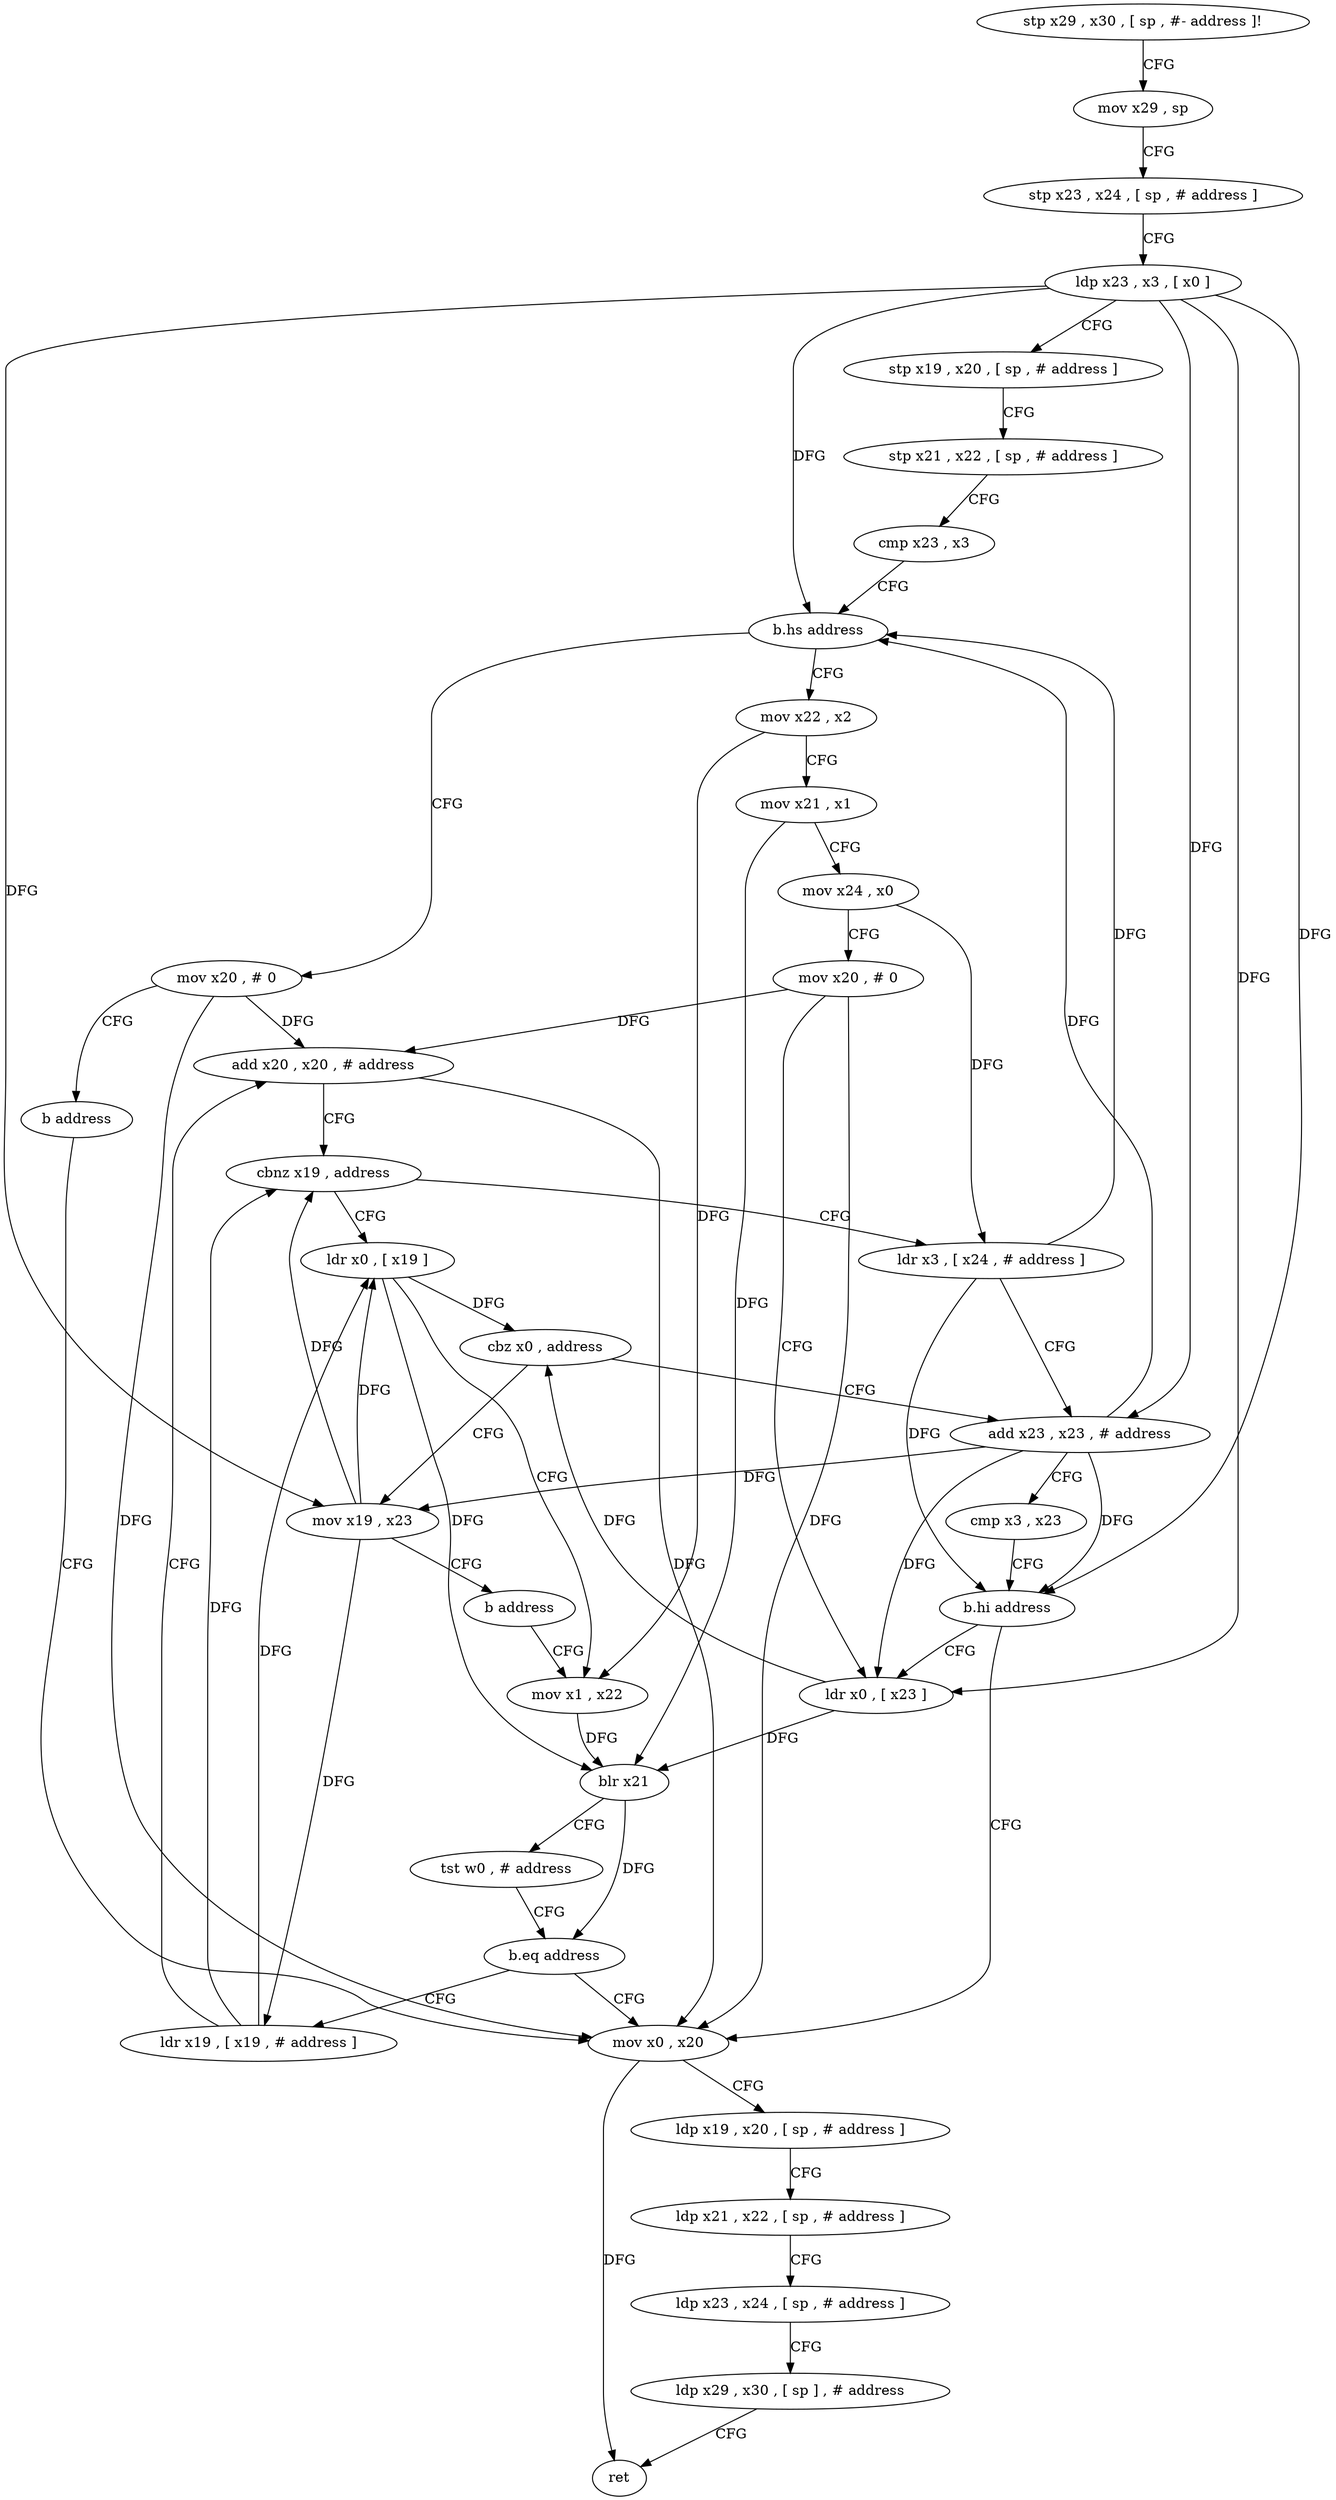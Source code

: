 digraph "func" {
"4284168" [label = "stp x29 , x30 , [ sp , #- address ]!" ]
"4284172" [label = "mov x29 , sp" ]
"4284176" [label = "stp x23 , x24 , [ sp , # address ]" ]
"4284180" [label = "ldp x23 , x3 , [ x0 ]" ]
"4284184" [label = "stp x19 , x20 , [ sp , # address ]" ]
"4284188" [label = "stp x21 , x22 , [ sp , # address ]" ]
"4284192" [label = "cmp x23 , x3" ]
"4284196" [label = "b.hs address" ]
"4284304" [label = "mov x20 , # 0" ]
"4284200" [label = "mov x22 , x2" ]
"4284308" [label = "b address" ]
"4284280" [label = "mov x0 , x20" ]
"4284204" [label = "mov x21 , x1" ]
"4284208" [label = "mov x24 , x0" ]
"4284212" [label = "mov x20 , # 0" ]
"4284216" [label = "ldr x0 , [ x23 ]" ]
"4284284" [label = "ldp x19 , x20 , [ sp , # address ]" ]
"4284288" [label = "ldp x21 , x22 , [ sp , # address ]" ]
"4284292" [label = "ldp x23 , x24 , [ sp , # address ]" ]
"4284296" [label = "ldp x29 , x30 , [ sp ] , # address" ]
"4284300" [label = "ret" ]
"4284268" [label = "add x23 , x23 , # address" ]
"4284272" [label = "cmp x3 , x23" ]
"4284276" [label = "b.hi address" ]
"4284224" [label = "mov x19 , x23" ]
"4284228" [label = "b address" ]
"4284236" [label = "mov x1 , x22" ]
"4284220" [label = "cbz x0 , address" ]
"4284240" [label = "blr x21" ]
"4284244" [label = "tst w0 , # address" ]
"4284248" [label = "b.eq address" ]
"4284252" [label = "ldr x19 , [ x19 , # address ]" ]
"4284256" [label = "add x20 , x20 , # address" ]
"4284260" [label = "cbnz x19 , address" ]
"4284232" [label = "ldr x0 , [ x19 ]" ]
"4284264" [label = "ldr x3 , [ x24 , # address ]" ]
"4284168" -> "4284172" [ label = "CFG" ]
"4284172" -> "4284176" [ label = "CFG" ]
"4284176" -> "4284180" [ label = "CFG" ]
"4284180" -> "4284184" [ label = "CFG" ]
"4284180" -> "4284196" [ label = "DFG" ]
"4284180" -> "4284216" [ label = "DFG" ]
"4284180" -> "4284268" [ label = "DFG" ]
"4284180" -> "4284276" [ label = "DFG" ]
"4284180" -> "4284224" [ label = "DFG" ]
"4284184" -> "4284188" [ label = "CFG" ]
"4284188" -> "4284192" [ label = "CFG" ]
"4284192" -> "4284196" [ label = "CFG" ]
"4284196" -> "4284304" [ label = "CFG" ]
"4284196" -> "4284200" [ label = "CFG" ]
"4284304" -> "4284308" [ label = "CFG" ]
"4284304" -> "4284280" [ label = "DFG" ]
"4284304" -> "4284256" [ label = "DFG" ]
"4284200" -> "4284204" [ label = "CFG" ]
"4284200" -> "4284236" [ label = "DFG" ]
"4284308" -> "4284280" [ label = "CFG" ]
"4284280" -> "4284284" [ label = "CFG" ]
"4284280" -> "4284300" [ label = "DFG" ]
"4284204" -> "4284208" [ label = "CFG" ]
"4284204" -> "4284240" [ label = "DFG" ]
"4284208" -> "4284212" [ label = "CFG" ]
"4284208" -> "4284264" [ label = "DFG" ]
"4284212" -> "4284216" [ label = "CFG" ]
"4284212" -> "4284280" [ label = "DFG" ]
"4284212" -> "4284256" [ label = "DFG" ]
"4284216" -> "4284220" [ label = "DFG" ]
"4284216" -> "4284240" [ label = "DFG" ]
"4284284" -> "4284288" [ label = "CFG" ]
"4284288" -> "4284292" [ label = "CFG" ]
"4284292" -> "4284296" [ label = "CFG" ]
"4284296" -> "4284300" [ label = "CFG" ]
"4284268" -> "4284272" [ label = "CFG" ]
"4284268" -> "4284216" [ label = "DFG" ]
"4284268" -> "4284196" [ label = "DFG" ]
"4284268" -> "4284276" [ label = "DFG" ]
"4284268" -> "4284224" [ label = "DFG" ]
"4284272" -> "4284276" [ label = "CFG" ]
"4284276" -> "4284216" [ label = "CFG" ]
"4284276" -> "4284280" [ label = "CFG" ]
"4284224" -> "4284228" [ label = "CFG" ]
"4284224" -> "4284252" [ label = "DFG" ]
"4284224" -> "4284260" [ label = "DFG" ]
"4284224" -> "4284232" [ label = "DFG" ]
"4284228" -> "4284236" [ label = "CFG" ]
"4284236" -> "4284240" [ label = "DFG" ]
"4284220" -> "4284268" [ label = "CFG" ]
"4284220" -> "4284224" [ label = "CFG" ]
"4284240" -> "4284244" [ label = "CFG" ]
"4284240" -> "4284248" [ label = "DFG" ]
"4284244" -> "4284248" [ label = "CFG" ]
"4284248" -> "4284280" [ label = "CFG" ]
"4284248" -> "4284252" [ label = "CFG" ]
"4284252" -> "4284256" [ label = "CFG" ]
"4284252" -> "4284260" [ label = "DFG" ]
"4284252" -> "4284232" [ label = "DFG" ]
"4284256" -> "4284260" [ label = "CFG" ]
"4284256" -> "4284280" [ label = "DFG" ]
"4284260" -> "4284232" [ label = "CFG" ]
"4284260" -> "4284264" [ label = "CFG" ]
"4284232" -> "4284236" [ label = "CFG" ]
"4284232" -> "4284220" [ label = "DFG" ]
"4284232" -> "4284240" [ label = "DFG" ]
"4284264" -> "4284268" [ label = "CFG" ]
"4284264" -> "4284196" [ label = "DFG" ]
"4284264" -> "4284276" [ label = "DFG" ]
}
